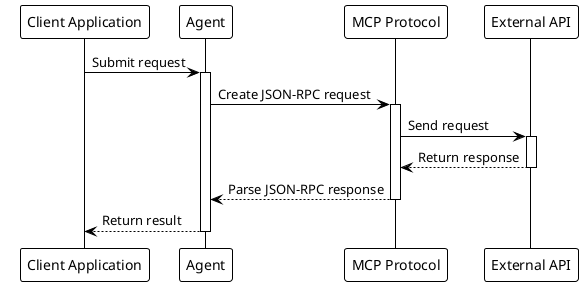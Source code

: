 @startuml
!theme plain

participant "Client Application" as client
participant "Agent" as agent
participant "MCP Protocol" as mcp
participant "External API" as api

client -> agent: Submit request
activate agent

agent -> mcp: Create JSON-RPC request
activate mcp

mcp -> api: Send request
activate api

api --> mcp: Return response
deactivate api

mcp --> agent: Parse JSON-RPC response
deactivate mcp

agent --> client: Return result
deactivate agent

@enduml
